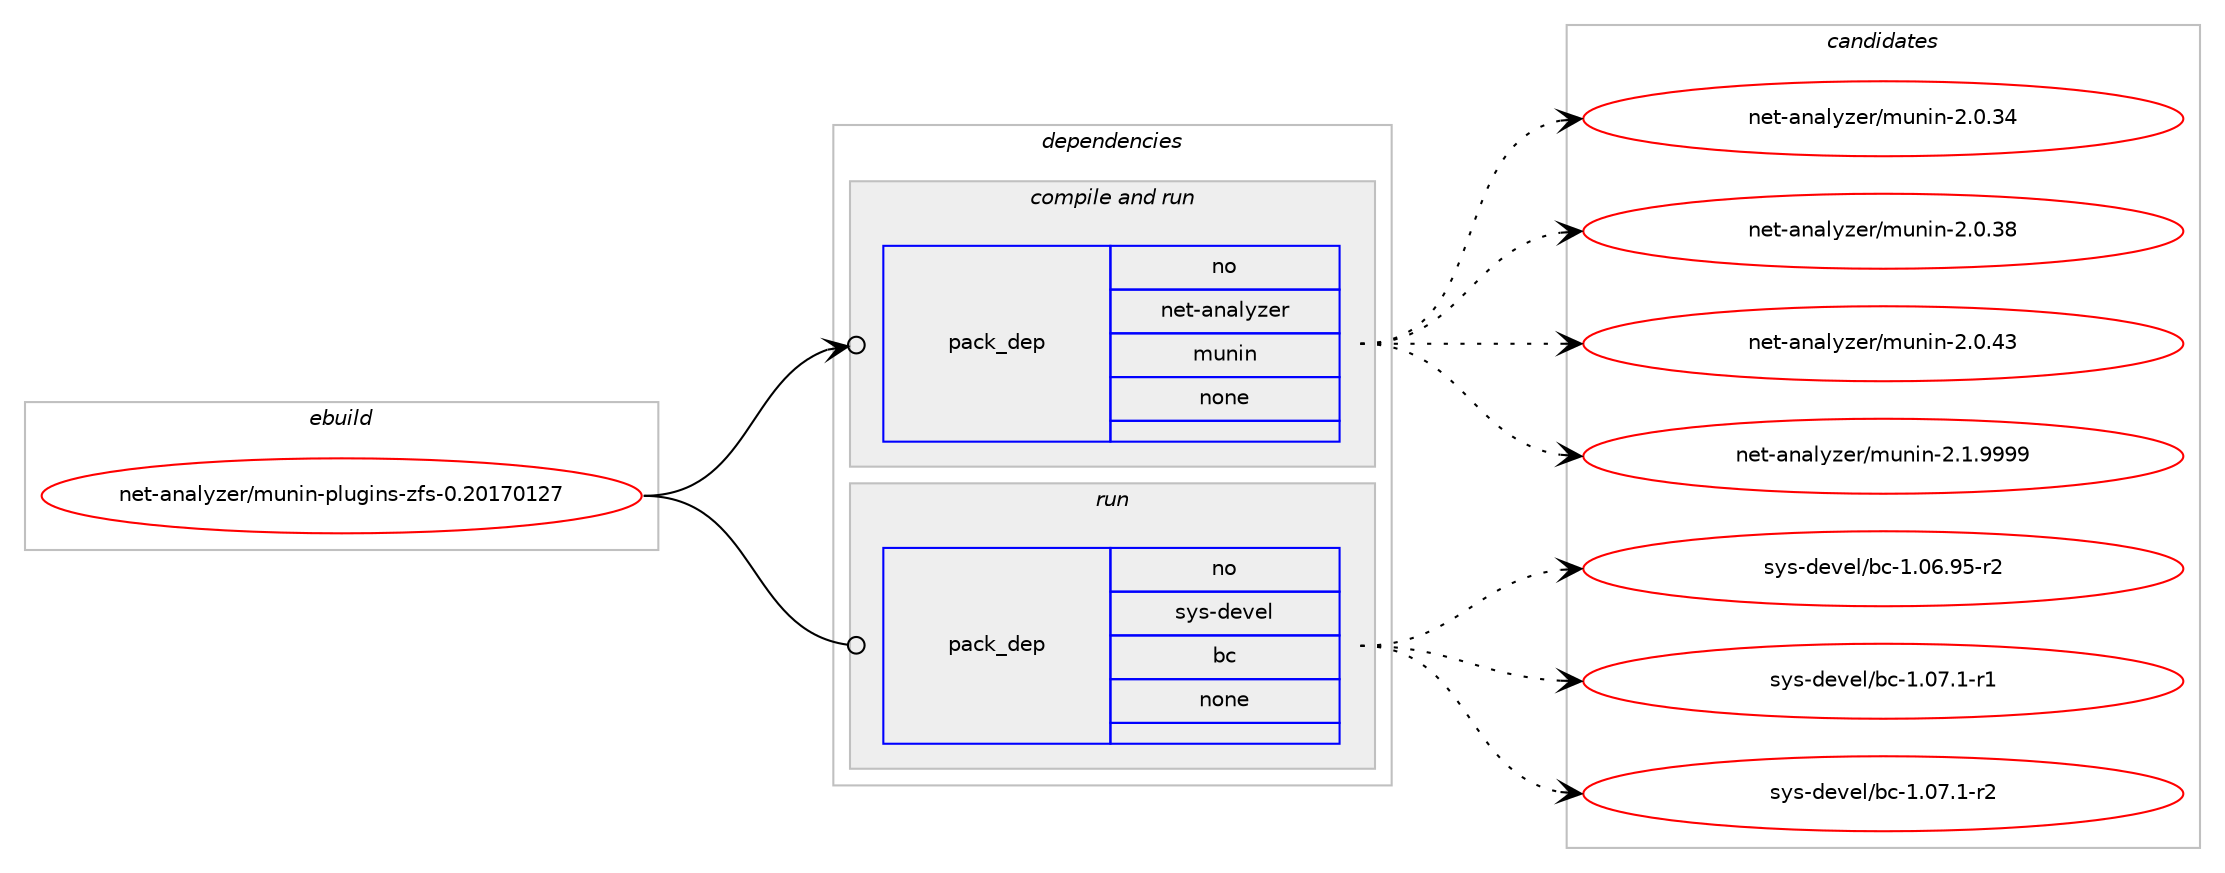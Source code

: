 digraph prolog {

# *************
# Graph options
# *************

newrank=true;
concentrate=true;
compound=true;
graph [rankdir=LR,fontname=Helvetica,fontsize=10,ranksep=1.5];#, ranksep=2.5, nodesep=0.2];
edge  [arrowhead=vee];
node  [fontname=Helvetica,fontsize=10];

# **********
# The ebuild
# **********

subgraph cluster_leftcol {
color=gray;
rank=same;
label=<<i>ebuild</i>>;
id [label="net-analyzer/munin-plugins-zfs-0.20170127", color=red, width=4, href="../net-analyzer/munin-plugins-zfs-0.20170127.svg"];
}

# ****************
# The dependencies
# ****************

subgraph cluster_midcol {
color=gray;
label=<<i>dependencies</i>>;
subgraph cluster_compile {
fillcolor="#eeeeee";
style=filled;
label=<<i>compile</i>>;
}
subgraph cluster_compileandrun {
fillcolor="#eeeeee";
style=filled;
label=<<i>compile and run</i>>;
subgraph pack1176130 {
dependency1644823 [label=<<TABLE BORDER="0" CELLBORDER="1" CELLSPACING="0" CELLPADDING="4" WIDTH="220"><TR><TD ROWSPAN="6" CELLPADDING="30">pack_dep</TD></TR><TR><TD WIDTH="110">no</TD></TR><TR><TD>net-analyzer</TD></TR><TR><TD>munin</TD></TR><TR><TD>none</TD></TR><TR><TD></TD></TR></TABLE>>, shape=none, color=blue];
}
id:e -> dependency1644823:w [weight=20,style="solid",arrowhead="odotvee"];
}
subgraph cluster_run {
fillcolor="#eeeeee";
style=filled;
label=<<i>run</i>>;
subgraph pack1176131 {
dependency1644824 [label=<<TABLE BORDER="0" CELLBORDER="1" CELLSPACING="0" CELLPADDING="4" WIDTH="220"><TR><TD ROWSPAN="6" CELLPADDING="30">pack_dep</TD></TR><TR><TD WIDTH="110">no</TD></TR><TR><TD>sys-devel</TD></TR><TR><TD>bc</TD></TR><TR><TD>none</TD></TR><TR><TD></TD></TR></TABLE>>, shape=none, color=blue];
}
id:e -> dependency1644824:w [weight=20,style="solid",arrowhead="odot"];
}
}

# **************
# The candidates
# **************

subgraph cluster_choices {
rank=same;
color=gray;
label=<<i>candidates</i>>;

subgraph choice1176130 {
color=black;
nodesep=1;
choice1101011164597110971081211221011144710911711010511045504648465152 [label="net-analyzer/munin-2.0.34", color=red, width=4,href="../net-analyzer/munin-2.0.34.svg"];
choice1101011164597110971081211221011144710911711010511045504648465156 [label="net-analyzer/munin-2.0.38", color=red, width=4,href="../net-analyzer/munin-2.0.38.svg"];
choice1101011164597110971081211221011144710911711010511045504648465251 [label="net-analyzer/munin-2.0.43", color=red, width=4,href="../net-analyzer/munin-2.0.43.svg"];
choice11010111645971109710812112210111447109117110105110455046494657575757 [label="net-analyzer/munin-2.1.9999", color=red, width=4,href="../net-analyzer/munin-2.1.9999.svg"];
dependency1644823:e -> choice1101011164597110971081211221011144710911711010511045504648465152:w [style=dotted,weight="100"];
dependency1644823:e -> choice1101011164597110971081211221011144710911711010511045504648465156:w [style=dotted,weight="100"];
dependency1644823:e -> choice1101011164597110971081211221011144710911711010511045504648465251:w [style=dotted,weight="100"];
dependency1644823:e -> choice11010111645971109710812112210111447109117110105110455046494657575757:w [style=dotted,weight="100"];
}
subgraph choice1176131 {
color=black;
nodesep=1;
choice1151211154510010111810110847989945494648544657534511450 [label="sys-devel/bc-1.06.95-r2", color=red, width=4,href="../sys-devel/bc-1.06.95-r2.svg"];
choice11512111545100101118101108479899454946485546494511449 [label="sys-devel/bc-1.07.1-r1", color=red, width=4,href="../sys-devel/bc-1.07.1-r1.svg"];
choice11512111545100101118101108479899454946485546494511450 [label="sys-devel/bc-1.07.1-r2", color=red, width=4,href="../sys-devel/bc-1.07.1-r2.svg"];
dependency1644824:e -> choice1151211154510010111810110847989945494648544657534511450:w [style=dotted,weight="100"];
dependency1644824:e -> choice11512111545100101118101108479899454946485546494511449:w [style=dotted,weight="100"];
dependency1644824:e -> choice11512111545100101118101108479899454946485546494511450:w [style=dotted,weight="100"];
}
}

}
